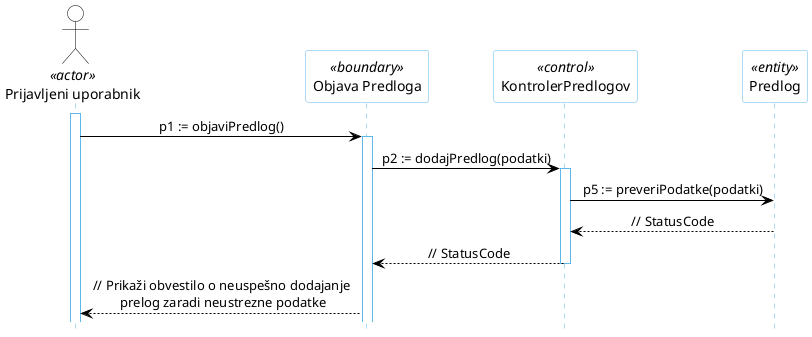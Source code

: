 @startuml
hide footbox

skinparam backgroundcolor transparent
skinparam defaultTextAlignment center
skinparam actorBorderColor black
skinparam actorBackgroundColor white
skinparam arrowColor black
skinparam sequenceLifeLineBorderColor #5FB8EC
skinparam sequenceParticipantBorderColor #5FB8EC
skinparam sequenceParticipantBackgroundColor white

actor "Prijavljeni uporabnik" AS U1 <<actor>>

participant "Objava Predloga" as R5 <<boundary>>
participant "KontrolerPredlogov" as R2 <<control>>
participant "Predlog" as R4 <<entity>>

activate U1
U1 -> R5: p1 := objaviPredlog()
activate R5
R5 -> R2: p2 := dodajPredlog(podatki)
activate R2
R2 -> R4: p5 := preveriPodatke(podatki)
R4 --> R2: // StatusCode
R2 --> R5: // StatusCode
deactivate R2
R5 --> U1: // Prikaži obvestilo o neuspešno dodajanje\n prelog zaradi neustrezne podatke
@enduml

https://teaching.lavbic.net/plantuml/png/bP71Jjj048RlVefHkBG7X19XgK8q4aHm0Oa8oetBs3i94viTTxmsbBVfY_J6Up5hkurJSk7WbQpvld_-rJwo8rY9X4nUagGks5Ue-0GPviLQfV4kbr8KWgAlRKG-Z2X7AspAy8DUmbd9Q_zaOyZj81rHc0VHSr57kkZ2ijBIFm3_DlRGyoC76aEgyhpVh-bdGpwdQrxPvscywo2zFFzsiTX3Br43vroX3vyNzfPDkel0PAcymRRSa6TeAb7CF1SJEBk3-ocSddRKV9uarJOG9ZUPEGXB9LVA6YU0DTocXcTn3UelCtQ4A_51fIGT56bxPsPEti_-LmQovuwDiwVY49DZTMuna5LChENXt9QVG3M5a-yWiHeFyfUlM_OsJQnYP6V6pYBhnE7cBrhPJoXuRCmIAnYDOpFIQ5HABIalEvQsZXKy7AAFZk0kO6ZgXJZg0eP-kmD7EtlI3hkVTfYzIO5lVzWkqr8Tk1GGyDJK5RtzzjBtHh-X1nyRMNjujTTtt451wTKJzDte7G00